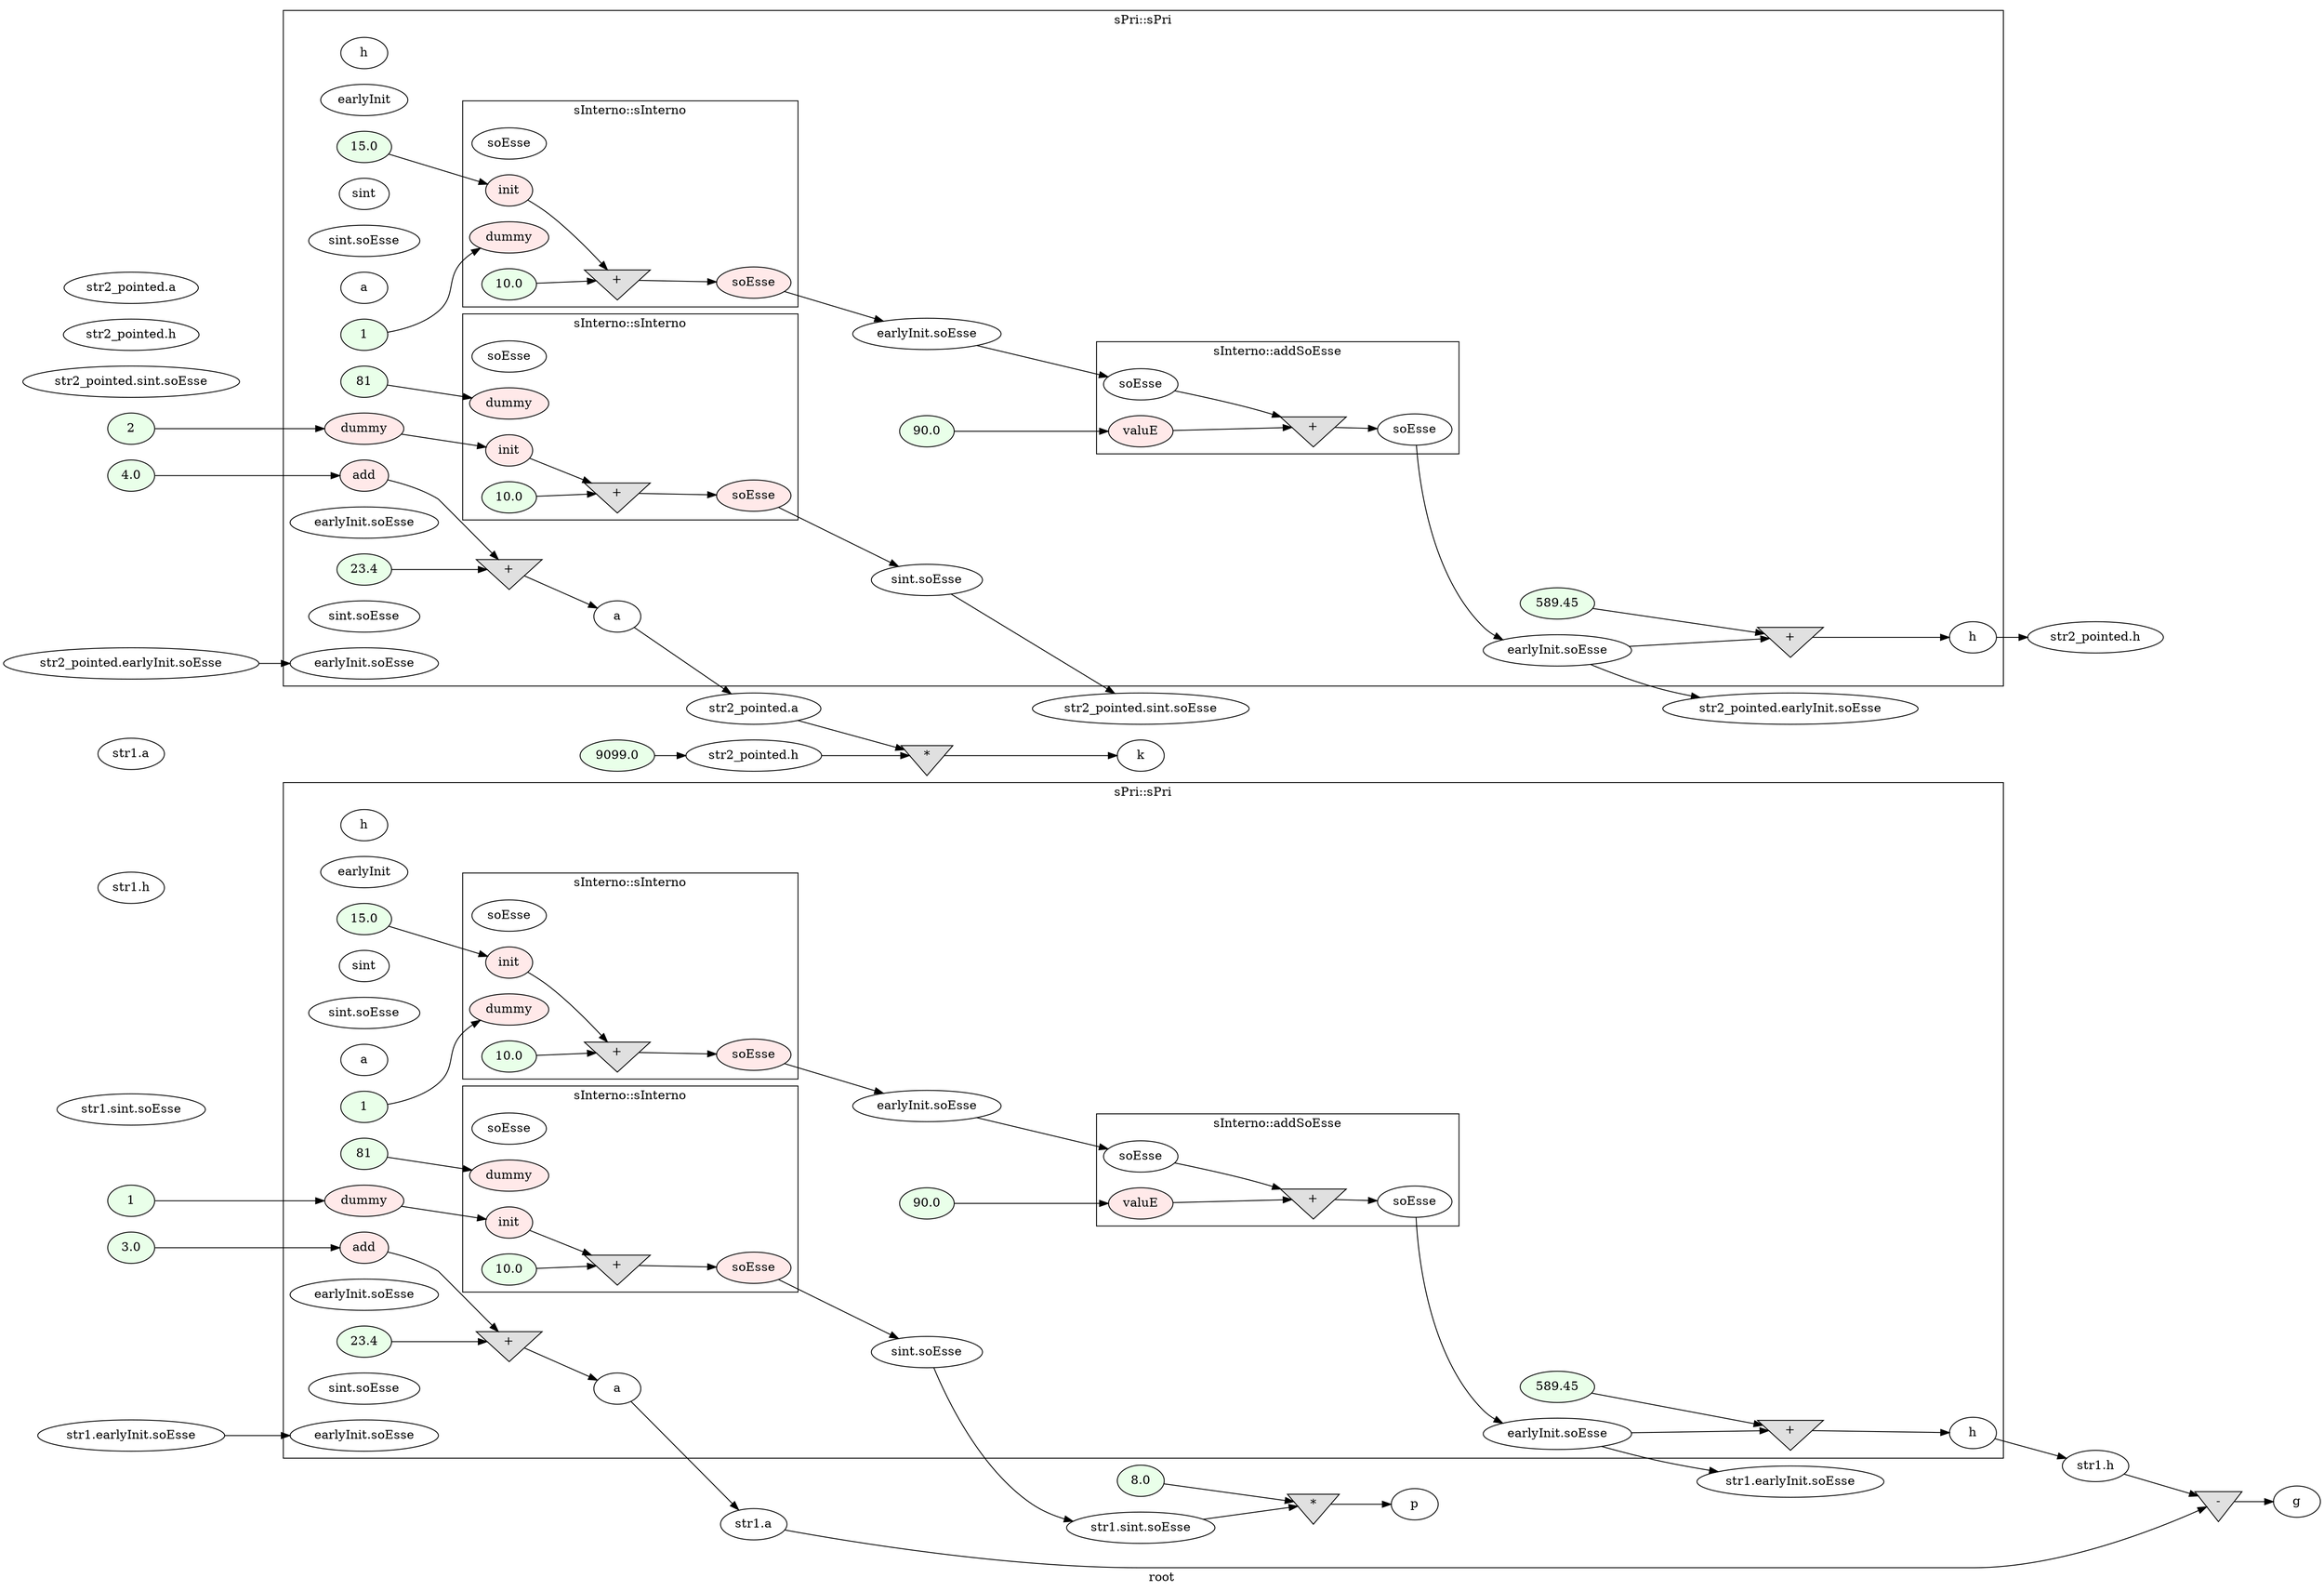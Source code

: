 digraph G
{
rankdir=LR;
label = "root";
	node_000050 [ label = "3.0", style=filled, fillcolor="#E9FFE9", startingline=39 ]
	node_000051 [ label = "1", style=filled, fillcolor="#E9FFE9", startingline=39 ]
	node_000052 [ label = "str1.earlyInit.soEsse", startingline=39 ]
	node_000053 [ label = "str1.sint.soEsse", startingline=39 ]
	node_000054 [ label = "str1.h", startingline=39 ]
	node_000055 [ label = "str1.a", startingline=39 ]
	node_000095 [ label = "str1.earlyInit.soEsse", startingline=39 ]
	node_000096 [ label = "str1.h", startingline=39 ]
	node_000097 [ label = "str1.a", startingline=39 ]
	node_000098 [ label = "str1.sint.soEsse", startingline=39 ]
	node_000099 [ label = "4.0", style=filled, fillcolor="#E9FFE9", startingline=40 ]
	node_000100 [ label = "2", style=filled, fillcolor="#E9FFE9", startingline=40 ]
	node_000101 [ label = "str2_pointed.earlyInit.soEsse", startingline=40 ]
	node_000102 [ label = "str2_pointed.sint.soEsse", startingline=40 ]
	node_000103 [ label = "str2_pointed.h", startingline=40 ]
	node_000104 [ label = "str2_pointed.a", startingline=40 ]
	node_000144 [ label = "str2_pointed.earlyInit.soEsse", startingline=40 ]
	node_000145 [ label = "str2_pointed.h", startingline=40 ]
	node_000146 [ label = "str2_pointed.a", startingline=40 ]
	node_000147 [ label = "str2_pointed.sint.soEsse", startingline=40 ]
	node_000148 [ label = "9099.0", style=filled, fillcolor="#E9FFE9", startingline=42 ]
	node_000149 [ label = "str2_pointed.h", startingline=42 ]
	node_000150 [ label = "8.0", style=filled, fillcolor="#E9FFE9", startingline=44 ]
	node_000151 [ label = "*", shape=invtriangle, style=filled, fillcolor="#E0E0E0", startingline=44 ]
	node_000152 [ label = "p", startingline=44 ]
	node_000153 [ label = "-", shape=invtriangle, style=filled, fillcolor="#E0E0E0", startingline=46 ]
	node_000154 [ label = "g", startingline=46 ]
	node_000155 [ label = "*", shape=invtriangle, style=filled, fillcolor="#E0E0E0", startingline=47 ]
	node_000156 [ label = "k", startingline=47 ]
subgraph cluster_16 {
label = "sPri::sPri";
parent = "G";
startingline = 39;
	node_000056 [ label = "h", startingline=19 ]
	node_000057 [ label = "earlyInit", startingline=19 ]
	node_000058 [ label = "earlyInit.soEsse", startingline=19 ]
	node_000059 [ label = "sint", startingline=19 ]
	node_000060 [ label = "sint.soEsse", startingline=19 ]
	node_000061 [ label = "a", startingline=19 ]
	node_000062 [ label = "add", style=filled, fillcolor="#FFE9E9", startingline=28 ]
	node_000063 [ label = "dummy", style=filled, fillcolor="#FFE9E9", startingline=28 ]
	node_000064 [ label = "15.0", style=filled, fillcolor="#E9FFE9", startingline=29 ]
	node_000065 [ label = "1", style=filled, fillcolor="#E9FFE9", startingline=29 ]
	node_000066 [ label = "earlyInit.soEsse", startingline=29 ]
	node_000067 [ label = "earlyInit.soEsse", startingline=29 ]
	node_000068 [ label = "81", style=filled, fillcolor="#E9FFE9", startingline=30 ]
	node_000069 [ label = "sint.soEsse", startingline=30 ]
	node_000070 [ label = "sint.soEsse", startingline=30 ]
	node_000071 [ label = "23.4", style=filled, fillcolor="#E9FFE9", startingline=32 ]
	node_000072 [ label = "+", shape=invtriangle, style=filled, fillcolor="#E0E0E0", startingline=32 ]
	node_000073 [ label = "a", startingline=32 ]
	node_000074 [ label = "90.0", style=filled, fillcolor="#E9FFE9", startingline=33 ]
	node_000075 [ label = "earlyInit.soEsse", startingline=33 ]
	node_000076 [ label = "589.45", style=filled, fillcolor="#E9FFE9", startingline=34 ]
	node_000077 [ label = "+", shape=invtriangle, style=filled, fillcolor="#E0E0E0", startingline=34 ]
	node_000078 [ label = "h", startingline=34 ]
subgraph cluster_17 {
label = "sInterno::sInterno";
parent = "cluster_16";
startingline = 29;
	node_000079 [ label = "soEsse", startingline=11 ]
	node_000080 [ label = "init", style=filled, fillcolor="#FFE9E9", startingline=11 ]
	node_000081 [ label = "dummy", style=filled, fillcolor="#FFE9E9", startingline=11 ]
	node_000082 [ label = "10.0", style=filled, fillcolor="#E9FFE9", startingline=11 ]
	node_000083 [ label = "+", shape=invtriangle, style=filled, fillcolor="#E0E0E0", startingline=11 ]
	node_000084 [ label = "soEsse", style=filled, fillcolor="#FFE9E9", startingline=11 ]
}
subgraph cluster_18 {
label = "sInterno::sInterno";
parent = "cluster_16";
startingline = 30;
	node_000085 [ label = "soEsse", startingline=11 ]
	node_000086 [ label = "init", style=filled, fillcolor="#FFE9E9", startingline=11 ]
	node_000087 [ label = "dummy", style=filled, fillcolor="#FFE9E9", startingline=11 ]
	node_000088 [ label = "10.0", style=filled, fillcolor="#E9FFE9", startingline=11 ]
	node_000089 [ label = "+", shape=invtriangle, style=filled, fillcolor="#E0E0E0", startingline=11 ]
	node_000090 [ label = "soEsse", style=filled, fillcolor="#FFE9E9", startingline=11 ]
}
subgraph cluster_19 {
label = "sInterno::addSoEsse";
parent = "cluster_16";
startingline = 33;
	node_000091 [ label = "soEsse", startingline=14 ]
	node_000092 [ label = "valuE", style=filled, fillcolor="#FFE9E9", startingline=14 ]
	node_000093 [ label = "+", shape=invtriangle, style=filled, fillcolor="#E0E0E0", startingline=16 ]
	node_000094 [ label = "soEsse", startingline=16 ]
}
}
subgraph cluster_20 {
label = "sPri::sPri";
parent = "G";
startingline = 40;
	node_000105 [ label = "h", startingline=19 ]
	node_000106 [ label = "earlyInit", startingline=19 ]
	node_000107 [ label = "earlyInit.soEsse", startingline=19 ]
	node_000108 [ label = "sint", startingline=19 ]
	node_000109 [ label = "sint.soEsse", startingline=19 ]
	node_000110 [ label = "a", startingline=19 ]
	node_000111 [ label = "add", style=filled, fillcolor="#FFE9E9", startingline=28 ]
	node_000112 [ label = "dummy", style=filled, fillcolor="#FFE9E9", startingline=28 ]
	node_000113 [ label = "15.0", style=filled, fillcolor="#E9FFE9", startingline=29 ]
	node_000114 [ label = "1", style=filled, fillcolor="#E9FFE9", startingline=29 ]
	node_000115 [ label = "earlyInit.soEsse", startingline=29 ]
	node_000116 [ label = "earlyInit.soEsse", startingline=29 ]
	node_000117 [ label = "81", style=filled, fillcolor="#E9FFE9", startingline=30 ]
	node_000118 [ label = "sint.soEsse", startingline=30 ]
	node_000119 [ label = "sint.soEsse", startingline=30 ]
	node_000120 [ label = "23.4", style=filled, fillcolor="#E9FFE9", startingline=32 ]
	node_000121 [ label = "+", shape=invtriangle, style=filled, fillcolor="#E0E0E0", startingline=32 ]
	node_000122 [ label = "a", startingline=32 ]
	node_000123 [ label = "90.0", style=filled, fillcolor="#E9FFE9", startingline=33 ]
	node_000124 [ label = "earlyInit.soEsse", startingline=33 ]
	node_000125 [ label = "589.45", style=filled, fillcolor="#E9FFE9", startingline=34 ]
	node_000126 [ label = "+", shape=invtriangle, style=filled, fillcolor="#E0E0E0", startingline=34 ]
	node_000127 [ label = "h", startingline=34 ]
subgraph cluster_21 {
label = "sInterno::sInterno";
parent = "cluster_20";
startingline = 29;
	node_000128 [ label = "soEsse", startingline=11 ]
	node_000129 [ label = "init", style=filled, fillcolor="#FFE9E9", startingline=11 ]
	node_000130 [ label = "dummy", style=filled, fillcolor="#FFE9E9", startingline=11 ]
	node_000131 [ label = "10.0", style=filled, fillcolor="#E9FFE9", startingline=11 ]
	node_000132 [ label = "+", shape=invtriangle, style=filled, fillcolor="#E0E0E0", startingline=11 ]
	node_000133 [ label = "soEsse", style=filled, fillcolor="#FFE9E9", startingline=11 ]
}
subgraph cluster_22 {
label = "sInterno::sInterno";
parent = "cluster_20";
startingline = 30;
	node_000134 [ label = "soEsse", startingline=11 ]
	node_000135 [ label = "init", style=filled, fillcolor="#FFE9E9", startingline=11 ]
	node_000136 [ label = "dummy", style=filled, fillcolor="#FFE9E9", startingline=11 ]
	node_000137 [ label = "10.0", style=filled, fillcolor="#E9FFE9", startingline=11 ]
	node_000138 [ label = "+", shape=invtriangle, style=filled, fillcolor="#E0E0E0", startingline=11 ]
	node_000139 [ label = "soEsse", style=filled, fillcolor="#FFE9E9", startingline=11 ]
}
subgraph cluster_23 {
label = "sInterno::addSoEsse";
parent = "cluster_20";
startingline = 33;
	node_000140 [ label = "soEsse", startingline=14 ]
	node_000141 [ label = "valuE", style=filled, fillcolor="#FFE9E9", startingline=14 ]
	node_000142 [ label = "+", shape=invtriangle, style=filled, fillcolor="#E0E0E0", startingline=16 ]
	node_000143 [ label = "soEsse", startingline=16 ]
}
}
	node_000050 -> node_000062
	node_000051 -> node_000063
	node_000052 -> node_000058
	node_000096 -> node_000153
	node_000097 -> node_000153
	node_000098 -> node_000151
	node_000099 -> node_000111
	node_000100 -> node_000112
	node_000101 -> node_000107
	node_000146 -> node_000155
	node_000148 -> node_000149
	node_000149 -> node_000155
	node_000150 -> node_000151
	node_000151 -> node_000152
	node_000153 -> node_000154
	node_000155 -> node_000156
	node_000062 -> node_000072
	node_000063 -> node_000086
	node_000064 -> node_000080
	node_000065 -> node_000081
	node_000067 -> node_000091
	node_000068 -> node_000087
	node_000070 -> node_000098
	node_000071 -> node_000072
	node_000072 -> node_000073
	node_000073 -> node_000097
	node_000074 -> node_000092
	node_000075 -> node_000077
	node_000075 -> node_000095
	node_000076 -> node_000077
	node_000077 -> node_000078
	node_000078 -> node_000096
	node_000080 -> node_000083
	node_000082 -> node_000083
	node_000083 -> node_000084
	node_000084 -> node_000067
	node_000086 -> node_000089
	node_000088 -> node_000089
	node_000089 -> node_000090
	node_000090 -> node_000070
	node_000091 -> node_000093
	node_000092 -> node_000093
	node_000093 -> node_000094
	node_000094 -> node_000075
	node_000111 -> node_000121
	node_000112 -> node_000135
	node_000113 -> node_000129
	node_000114 -> node_000130
	node_000116 -> node_000140
	node_000117 -> node_000136
	node_000119 -> node_000147
	node_000120 -> node_000121
	node_000121 -> node_000122
	node_000122 -> node_000146
	node_000123 -> node_000141
	node_000124 -> node_000126
	node_000124 -> node_000144
	node_000125 -> node_000126
	node_000126 -> node_000127
	node_000127 -> node_000145
	node_000129 -> node_000132
	node_000131 -> node_000132
	node_000132 -> node_000133
	node_000133 -> node_000116
	node_000135 -> node_000138
	node_000137 -> node_000138
	node_000138 -> node_000139
	node_000139 -> node_000119
	node_000140 -> node_000142
	node_000141 -> node_000142
	node_000142 -> node_000143
	node_000143 -> node_000124
}
